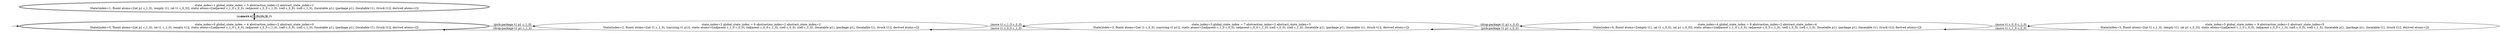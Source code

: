 digraph {
rankdir="LR"
s0[peripheries=2,label="state_index=0 global_state_index = 4 abstraction_index=2 abstract_state_index=0
State(index=0, fluent atoms=[(at p1 c_1_0), (at t1 c_1_0), (empty t1)], static atoms=[(adjacent c_1_0 c_0_0), (adjacent c_0_0 c_1_0), (cell c_0_0), (cell c_1_0), (locatable p1), (package p1), (locatable t1), (truck t1)], derived atoms=[])
"]
s1[peripheries=2,label="state_index=1 global_state_index = 5 abstraction_index=2 abstract_state_index=1
State(index=1, fluent atoms=[(at p1 c_1_0), (empty t1), (at t1 c_0_0)], static atoms=[(adjacent c_1_0 c_0_0), (adjacent c_0_0 c_1_0), (cell c_0_0), (cell c_1_0), (locatable p1), (package p1), (locatable t1), (truck t1)], derived atoms=[])
"]
s2[label="state_index=2 global_state_index = 6 abstraction_index=2 abstract_state_index=2
State(index=2, fluent atoms=[(at t1 c_1_0), (carrying t1 p1)], static atoms=[(adjacent c_1_0 c_0_0), (adjacent c_0_0 c_1_0), (cell c_0_0), (cell c_1_0), (locatable p1), (package p1), (locatable t1), (truck t1)], derived atoms=[])
"]
s3[label="state_index=3 global_state_index = 7 abstraction_index=2 abstract_state_index=3
State(index=3, fluent atoms=[(at t1 c_0_0), (carrying t1 p1)], static atoms=[(adjacent c_1_0 c_0_0), (adjacent c_0_0 c_1_0), (cell c_0_0), (cell c_1_0), (locatable p1), (package p1), (locatable t1), (truck t1)], derived atoms=[])
"]
s4[label="state_index=4 global_state_index = 8 abstraction_index=2 abstract_state_index=4
State(index=4, fluent atoms=[(empty t1), (at t1 c_0_0), (at p1 c_0_0)], static atoms=[(adjacent c_1_0 c_0_0), (adjacent c_0_0 c_1_0), (cell c_0_0), (cell c_1_0), (locatable p1), (package p1), (locatable t1), (truck t1)], derived atoms=[])
"]
s5[label="state_index=5 global_state_index = 9 abstraction_index=2 abstract_state_index=5
State(index=5, fluent atoms=[(at t1 c_1_0), (empty t1), (at p1 c_0_0)], static atoms=[(adjacent c_1_0 c_0_0), (adjacent c_0_0 c_1_0), (cell c_0_0), (cell c_1_0), (locatable p1), (package p1), (locatable t1), (truck t1)], derived atoms=[])
"]
Dangling [ label = "", style = invis ]
{ rank = same; Dangling }
Dangling -> s0
{ rank = same; s5}
{ rank = same; s4}
{ rank = same; s3}
{ rank = same; s2}
{ rank = same; s0,s1}
s0->s1 [label="(move t1 c_1_0 c_0_0)
"]
s0->s2 [label="(pick-package t1 p1 c_1_0)
"]
s1->s0 [label="(move t1 c_0_0 c_1_0)
"]
s2->s0 [label="(drop-package t1 p1 c_1_0)
"]
s2->s3 [label="(move t1 c_1_0 c_0_0)
"]
s3->s2 [label="(move t1 c_0_0 c_1_0)
"]
s3->s4 [label="(drop-package t1 p1 c_0_0)
"]
s4->s3 [label="(pick-package t1 p1 c_0_0)
"]
s4->s5 [label="(move t1 c_0_0 c_1_0)
"]
s5->s4 [label="(move t1 c_1_0 c_0_0)
"]
}
